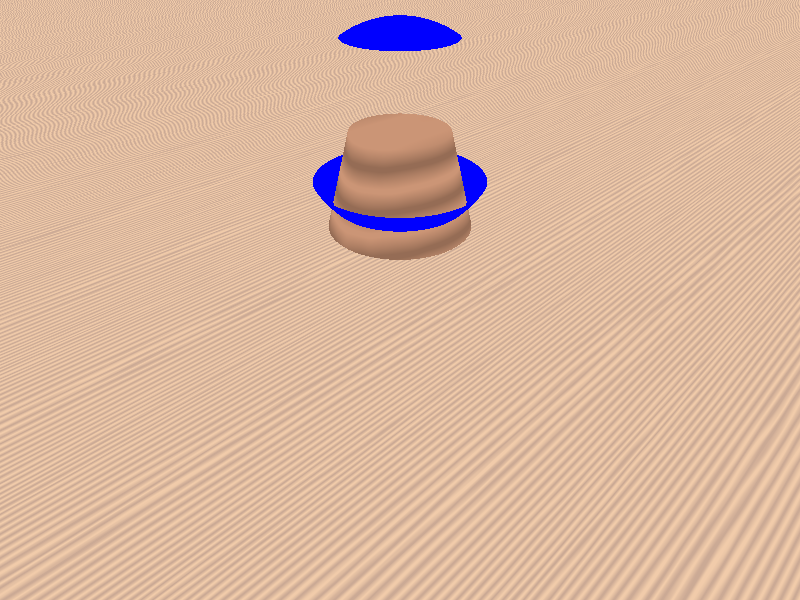 //Ejemplo de pov ray

#include "colors.inc"
#include "textures.inc"

//Camara
camera{
    location <2,3,-2>
    look_at <0,1,0>
        }

//Sol
light_source{<1500,3000,-2500> color White}

//Peon de ajedrez, se utiliza un peon para ver como se comporta la funcion clip en una union
union{
//Cabeza del peon
sphere{
    <0,2,0>, .5
    //Cristal azul
    texture{
        pigment{color Blue transmit .8}
        finish{phong .8}}
        interior{ior 2.5}
      }

//Cuerpo del peon      
      cone{ <0,1,0>, .5, <0,2,0>, .25
    //Madera
    texture{
        DMFDarkOak
            translate 3*y
    }}

    clipped_by {
    cone{ <0,1,0>, .5, <0,2,0>, .25 translate <0,.5,0>  }
    
    }
}

//suelo
plane{ <0,1,0>, 0
       //Madera
       texture{
          DMFWood6
      finish{phong .8}
                }
     }
